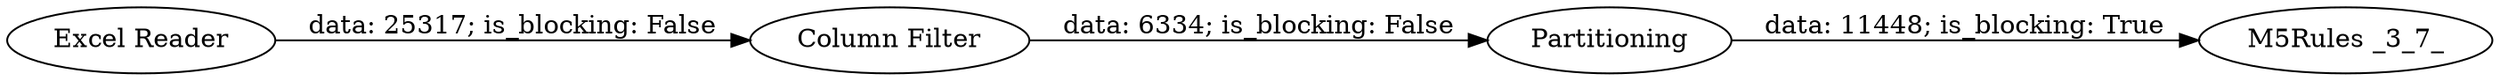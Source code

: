 digraph {
	"8605839724001427564_14" [label="Excel Reader"]
	"8605839724001427564_1" [label="M5Rules _3_7_"]
	"8605839724001427564_2" [label=Partitioning]
	"8605839724001427564_16" [label="Column Filter"]
	"8605839724001427564_14" -> "8605839724001427564_16" [label="data: 25317; is_blocking: False"]
	"8605839724001427564_2" -> "8605839724001427564_1" [label="data: 11448; is_blocking: True"]
	"8605839724001427564_16" -> "8605839724001427564_2" [label="data: 6334; is_blocking: False"]
	rankdir=LR
}
